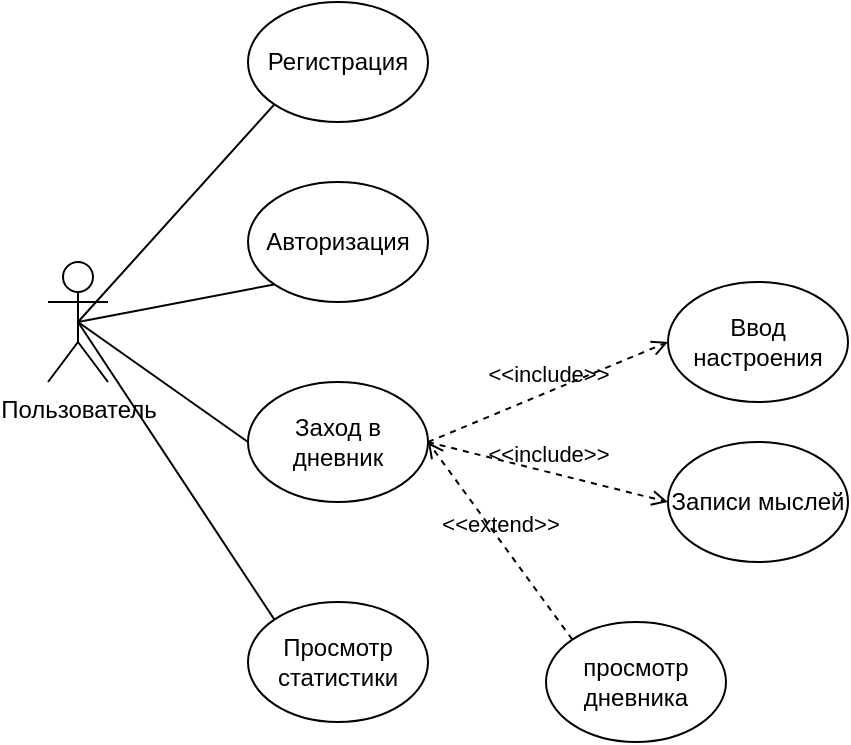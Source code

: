 <mxfile version="27.1.6">
  <diagram name="варианты использования" id="GuC0F5eTyIVK6mL7W4X_">
    <mxGraphModel dx="1001" dy="572" grid="1" gridSize="10" guides="1" tooltips="1" connect="1" arrows="1" fold="1" page="1" pageScale="1" pageWidth="827" pageHeight="1169" math="0" shadow="0">
      <root>
        <mxCell id="0" />
        <mxCell id="1" parent="0" />
        <mxCell id="8P03YpCllYt4eEfnWvz1-1" value="Пользователь" style="shape=umlActor;verticalLabelPosition=bottom;verticalAlign=top;html=1;" vertex="1" parent="1">
          <mxGeometry x="120" y="210" width="30" height="60" as="geometry" />
        </mxCell>
        <mxCell id="8P03YpCllYt4eEfnWvz1-7" value="Регистрация" style="ellipse;whiteSpace=wrap;html=1;" vertex="1" parent="1">
          <mxGeometry x="220" y="80" width="90" height="60" as="geometry" />
        </mxCell>
        <mxCell id="8P03YpCllYt4eEfnWvz1-8" value="Авторизация" style="ellipse;whiteSpace=wrap;html=1;" vertex="1" parent="1">
          <mxGeometry x="220" y="170" width="90" height="60" as="geometry" />
        </mxCell>
        <mxCell id="8P03YpCllYt4eEfnWvz1-9" value="Заход в дневник" style="ellipse;whiteSpace=wrap;html=1;" vertex="1" parent="1">
          <mxGeometry x="220" y="270" width="90" height="60" as="geometry" />
        </mxCell>
        <mxCell id="8P03YpCllYt4eEfnWvz1-10" value="Просмотр статистики" style="ellipse;whiteSpace=wrap;html=1;" vertex="1" parent="1">
          <mxGeometry x="220" y="380" width="90" height="60" as="geometry" />
        </mxCell>
        <mxCell id="8P03YpCllYt4eEfnWvz1-13" value="" style="endArrow=none;html=1;rounded=0;exitX=0.5;exitY=0.5;exitDx=0;exitDy=0;exitPerimeter=0;entryX=0;entryY=1;entryDx=0;entryDy=0;" edge="1" parent="1" source="8P03YpCllYt4eEfnWvz1-1" target="8P03YpCllYt4eEfnWvz1-7">
          <mxGeometry width="50" height="50" relative="1" as="geometry">
            <mxPoint x="360" y="300" as="sourcePoint" />
            <mxPoint x="410" y="250" as="targetPoint" />
          </mxGeometry>
        </mxCell>
        <mxCell id="8P03YpCllYt4eEfnWvz1-14" value="" style="endArrow=none;html=1;rounded=0;exitX=0.5;exitY=0.5;exitDx=0;exitDy=0;exitPerimeter=0;entryX=0;entryY=1;entryDx=0;entryDy=0;" edge="1" parent="1" source="8P03YpCllYt4eEfnWvz1-1" target="8P03YpCllYt4eEfnWvz1-8">
          <mxGeometry width="50" height="50" relative="1" as="geometry">
            <mxPoint x="540" y="329" as="sourcePoint" />
            <mxPoint x="638" y="210" as="targetPoint" />
          </mxGeometry>
        </mxCell>
        <mxCell id="8P03YpCllYt4eEfnWvz1-15" value="" style="endArrow=none;html=1;rounded=0;exitX=0.5;exitY=0.5;exitDx=0;exitDy=0;exitPerimeter=0;entryX=0;entryY=0.5;entryDx=0;entryDy=0;" edge="1" parent="1" source="8P03YpCllYt4eEfnWvz1-1" target="8P03YpCllYt4eEfnWvz1-9">
          <mxGeometry width="50" height="50" relative="1" as="geometry">
            <mxPoint x="390" y="349" as="sourcePoint" />
            <mxPoint x="488" y="230" as="targetPoint" />
          </mxGeometry>
        </mxCell>
        <mxCell id="8P03YpCllYt4eEfnWvz1-16" value="" style="endArrow=none;html=1;rounded=0;exitX=0.5;exitY=0.5;exitDx=0;exitDy=0;exitPerimeter=0;entryX=0;entryY=0;entryDx=0;entryDy=0;" edge="1" parent="1" source="8P03YpCllYt4eEfnWvz1-1" target="8P03YpCllYt4eEfnWvz1-10">
          <mxGeometry width="50" height="50" relative="1" as="geometry">
            <mxPoint x="190" y="280" as="sourcePoint" />
            <mxPoint x="275" y="340" as="targetPoint" />
          </mxGeometry>
        </mxCell>
        <mxCell id="8P03YpCllYt4eEfnWvz1-17" value="Ввод настроения" style="ellipse;whiteSpace=wrap;html=1;" vertex="1" parent="1">
          <mxGeometry x="430" y="220" width="90" height="60" as="geometry" />
        </mxCell>
        <mxCell id="8P03YpCllYt4eEfnWvz1-18" value="Записи мыслей" style="ellipse;whiteSpace=wrap;html=1;" vertex="1" parent="1">
          <mxGeometry x="430" y="300" width="90" height="60" as="geometry" />
        </mxCell>
        <mxCell id="8P03YpCllYt4eEfnWvz1-19" value="просмотр дневника" style="ellipse;whiteSpace=wrap;html=1;" vertex="1" parent="1">
          <mxGeometry x="369" y="390" width="90" height="60" as="geometry" />
        </mxCell>
        <mxCell id="8P03YpCllYt4eEfnWvz1-20" value="&amp;lt;&amp;lt;include&amp;gt;&amp;gt;" style="html=1;verticalAlign=bottom;labelBackgroundColor=none;endArrow=open;endFill=0;dashed=1;rounded=0;exitX=1;exitY=0.5;exitDx=0;exitDy=0;entryX=0;entryY=0.5;entryDx=0;entryDy=0;" edge="1" parent="1" source="8P03YpCllYt4eEfnWvz1-9" target="8P03YpCllYt4eEfnWvz1-17">
          <mxGeometry width="160" relative="1" as="geometry">
            <mxPoint x="300" y="280" as="sourcePoint" />
            <mxPoint x="460" y="280" as="targetPoint" />
          </mxGeometry>
        </mxCell>
        <mxCell id="8P03YpCllYt4eEfnWvz1-21" value="&amp;lt;&amp;lt;include&amp;gt;&amp;gt;" style="html=1;verticalAlign=bottom;labelBackgroundColor=none;endArrow=open;endFill=0;dashed=1;rounded=0;exitX=1;exitY=0.5;exitDx=0;exitDy=0;entryX=0;entryY=0.5;entryDx=0;entryDy=0;" edge="1" parent="1" source="8P03YpCllYt4eEfnWvz1-9" target="8P03YpCllYt4eEfnWvz1-18">
          <mxGeometry width="160" relative="1" as="geometry">
            <mxPoint x="300" y="280" as="sourcePoint" />
            <mxPoint x="460" y="280" as="targetPoint" />
          </mxGeometry>
        </mxCell>
        <mxCell id="8P03YpCllYt4eEfnWvz1-22" value="&amp;lt;&amp;lt;extend&amp;gt;&amp;gt;" style="html=1;verticalAlign=bottom;labelBackgroundColor=none;endArrow=open;endFill=0;dashed=1;rounded=0;exitX=0;exitY=0;exitDx=0;exitDy=0;entryX=1;entryY=0.5;entryDx=0;entryDy=0;" edge="1" parent="1" source="8P03YpCllYt4eEfnWvz1-19" target="8P03YpCllYt4eEfnWvz1-9">
          <mxGeometry width="160" relative="1" as="geometry">
            <mxPoint x="300" y="280" as="sourcePoint" />
            <mxPoint x="460" y="280" as="targetPoint" />
          </mxGeometry>
        </mxCell>
      </root>
    </mxGraphModel>
  </diagram>
</mxfile>
